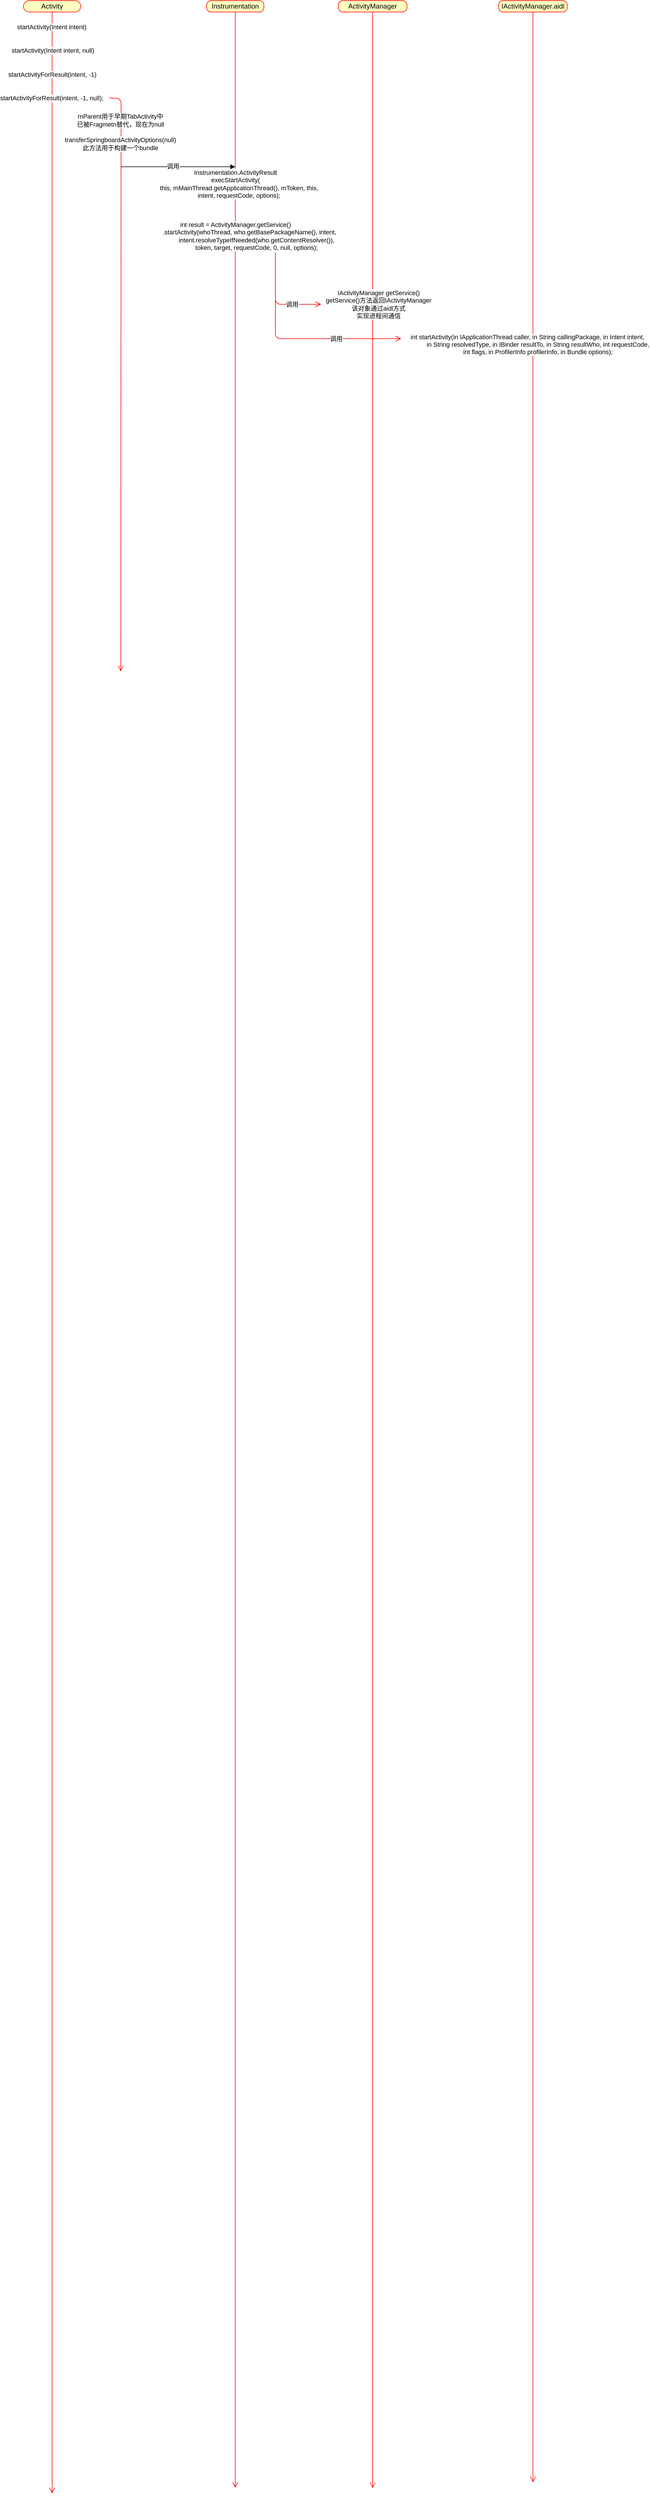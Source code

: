 <mxfile version="14.2.7" type="github">
  <diagram id="G5Kt_b3lf7kuvZUHSfS1" name="第 1 页">
    <mxGraphModel dx="813" dy="435" grid="1" gridSize="10" guides="1" tooltips="1" connect="1" arrows="1" fold="1" page="1" pageScale="1" pageWidth="827" pageHeight="1169" math="0" shadow="0">
      <root>
        <mxCell id="0" />
        <mxCell id="1" parent="0" />
        <mxCell id="1GY_MsvZjYIFGP0ohTMt-1" value="Activity" style="rounded=1;whiteSpace=wrap;html=1;arcSize=50;fontColor=#000000;fillColor=#ffffc0;strokeColor=#ff0000;" vertex="1" parent="1">
          <mxGeometry x="110" y="230" width="100" height="20" as="geometry" />
        </mxCell>
        <mxCell id="1GY_MsvZjYIFGP0ohTMt-2" value="" style="edgeStyle=orthogonalEdgeStyle;html=1;verticalAlign=bottom;endArrow=open;endSize=8;strokeColor=#ff0000;" edge="1" source="1GY_MsvZjYIFGP0ohTMt-1" parent="1">
          <mxGeometry relative="1" as="geometry">
            <mxPoint x="160" y="4580" as="targetPoint" />
            <Array as="points">
              <mxPoint x="160" y="4071" />
            </Array>
          </mxGeometry>
        </mxCell>
        <mxCell id="1GY_MsvZjYIFGP0ohTMt-3" value="startActivity(Intent intent)" style="edgeLabel;html=1;align=center;verticalAlign=middle;resizable=0;points=[];" vertex="1" connectable="0" parent="1GY_MsvZjYIFGP0ohTMt-2">
          <mxGeometry x="-0.988" y="-1" relative="1" as="geometry">
            <mxPoint as="offset" />
          </mxGeometry>
        </mxCell>
        <mxCell id="1GY_MsvZjYIFGP0ohTMt-4" value="startActivity(Intent intent, null)" style="edgeLabel;html=1;align=center;verticalAlign=middle;resizable=0;points=[];" vertex="1" connectable="0" parent="1GY_MsvZjYIFGP0ohTMt-2">
          <mxGeometry x="-0.969" y="1" relative="1" as="geometry">
            <mxPoint as="offset" />
          </mxGeometry>
        </mxCell>
        <mxCell id="1GY_MsvZjYIFGP0ohTMt-5" value="startActivityForResult(intent, -1)" style="edgeLabel;html=1;align=center;verticalAlign=middle;resizable=0;points=[];" vertex="1" connectable="0" parent="1GY_MsvZjYIFGP0ohTMt-2">
          <mxGeometry x="-0.95" relative="1" as="geometry">
            <mxPoint as="offset" />
          </mxGeometry>
        </mxCell>
        <mxCell id="1GY_MsvZjYIFGP0ohTMt-6" value="startActivityForResult(intent, -1, null);" style="edgeLabel;html=1;align=center;verticalAlign=middle;resizable=0;points=[];" vertex="1" connectable="0" parent="1GY_MsvZjYIFGP0ohTMt-2">
          <mxGeometry x="-0.931" y="-1" relative="1" as="geometry">
            <mxPoint as="offset" />
          </mxGeometry>
        </mxCell>
        <mxCell id="1GY_MsvZjYIFGP0ohTMt-8" value="" style="edgeStyle=orthogonalEdgeStyle;html=1;verticalAlign=bottom;endArrow=open;endSize=8;strokeColor=#ff0000;" edge="1" parent="1">
          <mxGeometry relative="1" as="geometry">
            <mxPoint x="280" y="1400.571" as="targetPoint" />
            <mxPoint x="260" y="400" as="sourcePoint" />
          </mxGeometry>
        </mxCell>
        <mxCell id="1GY_MsvZjYIFGP0ohTMt-45" value="mParent用于早期TabActivity中&lt;br&gt;已被Fragmetn替代，现在为null" style="edgeLabel;html=1;align=center;verticalAlign=middle;resizable=0;points=[];" vertex="1" connectable="0" parent="1GY_MsvZjYIFGP0ohTMt-8">
          <mxGeometry x="-0.884" y="-2" relative="1" as="geometry">
            <mxPoint as="offset" />
          </mxGeometry>
        </mxCell>
        <mxCell id="1GY_MsvZjYIFGP0ohTMt-46" value="transferSpringboardActivityOptions(null)&lt;br&gt;此方法用于构建一个bundle" style="edgeLabel;html=1;align=center;verticalAlign=middle;resizable=0;points=[];" vertex="1" connectable="0" parent="1GY_MsvZjYIFGP0ohTMt-8">
          <mxGeometry x="-0.805" y="-2" relative="1" as="geometry">
            <mxPoint as="offset" />
          </mxGeometry>
        </mxCell>
        <mxCell id="1GY_MsvZjYIFGP0ohTMt-15" value="Instrumentation" style="rounded=1;whiteSpace=wrap;html=1;arcSize=40;fontColor=#000000;fillColor=#ffffc0;strokeColor=#ff0000;" vertex="1" parent="1">
          <mxGeometry x="430" y="230" width="100" height="20" as="geometry" />
        </mxCell>
        <mxCell id="1GY_MsvZjYIFGP0ohTMt-16" value="" style="edgeStyle=orthogonalEdgeStyle;html=1;verticalAlign=bottom;endArrow=open;endSize=8;strokeColor=#ff0000;" edge="1" source="1GY_MsvZjYIFGP0ohTMt-15" parent="1">
          <mxGeometry relative="1" as="geometry">
            <mxPoint x="480" y="4570.4" as="targetPoint" />
          </mxGeometry>
        </mxCell>
        <mxCell id="1GY_MsvZjYIFGP0ohTMt-18" value="&lt;pre style=&quot;background-color: #2b2b2b ; color: #a9b7c6 ; font-family: &amp;#34;consolas&amp;#34; , monospace ; font-size: 13.5pt&quot;&gt;&lt;br&gt;&lt;/pre&gt;" style="edgeLabel;html=1;align=center;verticalAlign=middle;resizable=0;points=[];" vertex="1" connectable="0" parent="1GY_MsvZjYIFGP0ohTMt-16">
          <mxGeometry x="-0.875" y="-1" relative="1" as="geometry">
            <mxPoint as="offset" />
          </mxGeometry>
        </mxCell>
        <mxCell id="1GY_MsvZjYIFGP0ohTMt-19" value="&lt;pre style=&quot;background-color: rgb(43 , 43 , 43) ; color: rgb(169 , 183 , 198) ; font-family: &amp;#34;consolas&amp;#34; , monospace ; font-size: 13.5pt&quot;&gt;&lt;br&gt;&lt;/pre&gt;" style="edgeLabel;html=1;align=center;verticalAlign=middle;resizable=0;points=[];" vertex="1" connectable="0" parent="1GY_MsvZjYIFGP0ohTMt-16">
          <mxGeometry x="-0.875" y="1" relative="1" as="geometry">
            <mxPoint as="offset" />
          </mxGeometry>
        </mxCell>
        <mxCell id="1GY_MsvZjYIFGP0ohTMt-20" value="&lt;span style=&quot;font-size: 11px&quot;&gt;Instrumentation.ActivityResult&lt;/span&gt;&lt;div&gt;&lt;span style=&quot;font-size: 11px&quot;&gt;execStartActivity(&lt;/span&gt;&lt;/div&gt;&lt;div&gt;&lt;span style=&quot;font-size: 11px&quot;&gt;&amp;nbsp; &amp;nbsp; this, mMainThread.getApplicationThread(), mToken, this,&lt;/span&gt;&lt;/div&gt;&lt;div&gt;&lt;span style=&quot;font-size: 11px&quot;&gt;&amp;nbsp; &amp;nbsp; intent, requestCode, options);&lt;/span&gt;&lt;/div&gt;" style="edgeLabel;html=1;align=center;verticalAlign=middle;resizable=0;points=[];" vertex="1" connectable="0" parent="1GY_MsvZjYIFGP0ohTMt-16">
          <mxGeometry x="-0.875" relative="1" as="geometry">
            <mxPoint y="30" as="offset" />
          </mxGeometry>
        </mxCell>
        <mxCell id="1GY_MsvZjYIFGP0ohTMt-32" value="&lt;div&gt;&lt;span style=&quot;font-size: 11px&quot;&gt;int result = ActivityManager.getService()&lt;/span&gt;&lt;/div&gt;&lt;div&gt;&lt;span style=&quot;font-size: 11px&quot;&gt;&amp;nbsp; &amp;nbsp; &amp;nbsp; &amp;nbsp; &amp;nbsp; &amp;nbsp; &amp;nbsp; &amp;nbsp; .startActivity(whoThread, who.getBasePackageName(), intent,&lt;/span&gt;&lt;/div&gt;&lt;div&gt;&lt;span style=&quot;font-size: 11px&quot;&gt;&amp;nbsp; &amp;nbsp; &amp;nbsp; &amp;nbsp; &amp;nbsp; &amp;nbsp; &amp;nbsp; &amp;nbsp; &amp;nbsp; &amp;nbsp; &amp;nbsp; &amp;nbsp; intent.resolveTypeIfNeeded(who.getContentResolver()),&lt;/span&gt;&lt;/div&gt;&lt;div&gt;&lt;span style=&quot;font-size: 11px&quot;&gt;&amp;nbsp; &amp;nbsp; &amp;nbsp; &amp;nbsp; &amp;nbsp; &amp;nbsp; &amp;nbsp; &amp;nbsp; &amp;nbsp; &amp;nbsp; &amp;nbsp; &amp;nbsp; token, target, requestCode, 0, null, options);&lt;/span&gt;&lt;/div&gt;" style="edgeLabel;html=1;align=center;verticalAlign=middle;resizable=0;points=[];" vertex="1" connectable="0" parent="1GY_MsvZjYIFGP0ohTMt-16">
          <mxGeometry x="-0.819" relative="1" as="geometry">
            <mxPoint as="offset" />
          </mxGeometry>
        </mxCell>
        <mxCell id="1GY_MsvZjYIFGP0ohTMt-21" value="ActivityManager" style="rounded=1;whiteSpace=wrap;html=1;arcSize=40;fontColor=#000000;fillColor=#ffffc0;strokeColor=#ff0000;" vertex="1" parent="1">
          <mxGeometry x="660" y="230" width="120" height="20" as="geometry" />
        </mxCell>
        <mxCell id="1GY_MsvZjYIFGP0ohTMt-22" value="" style="edgeStyle=orthogonalEdgeStyle;html=1;verticalAlign=bottom;endArrow=open;endSize=8;strokeColor=#ff0000;" edge="1" source="1GY_MsvZjYIFGP0ohTMt-21" parent="1">
          <mxGeometry relative="1" as="geometry">
            <mxPoint x="720" y="4570.8" as="targetPoint" />
          </mxGeometry>
        </mxCell>
        <mxCell id="1GY_MsvZjYIFGP0ohTMt-28" value="IActivityManager getService()&lt;br&gt;getService()方法返回IActivityManager&lt;br&gt;该对象通过aidl方式&lt;br&gt;实现进程间通信" style="edgeLabel;html=1;align=center;verticalAlign=middle;resizable=0;points=[];" vertex="1" connectable="0" parent="1GY_MsvZjYIFGP0ohTMt-22">
          <mxGeometry x="-0.821" relative="1" as="geometry">
            <mxPoint x="10" y="123.14" as="offset" />
          </mxGeometry>
        </mxCell>
        <mxCell id="1GY_MsvZjYIFGP0ohTMt-25" value="" style="endArrow=block;endFill=1;endSize=6;html=1;" edge="1" parent="1">
          <mxGeometry width="100" relative="1" as="geometry">
            <mxPoint x="280" y="520" as="sourcePoint" />
            <mxPoint x="480" y="520" as="targetPoint" />
          </mxGeometry>
        </mxCell>
        <mxCell id="1GY_MsvZjYIFGP0ohTMt-26" value="调用" style="edgeLabel;html=1;align=center;verticalAlign=middle;resizable=0;points=[];" vertex="1" connectable="0" parent="1GY_MsvZjYIFGP0ohTMt-25">
          <mxGeometry x="-0.09" y="1" relative="1" as="geometry">
            <mxPoint as="offset" />
          </mxGeometry>
        </mxCell>
        <mxCell id="1GY_MsvZjYIFGP0ohTMt-29" value="IActivityManager.aidl" style="rounded=1;whiteSpace=wrap;html=1;arcSize=40;fontColor=#000000;fillColor=#ffffc0;strokeColor=#ff0000;" vertex="1" parent="1">
          <mxGeometry x="940" y="230" width="120" height="20" as="geometry" />
        </mxCell>
        <mxCell id="1GY_MsvZjYIFGP0ohTMt-30" value="" style="edgeStyle=orthogonalEdgeStyle;html=1;verticalAlign=bottom;endArrow=open;endSize=8;strokeColor=#ff0000;" edge="1" source="1GY_MsvZjYIFGP0ohTMt-29" parent="1">
          <mxGeometry relative="1" as="geometry">
            <mxPoint x="1000" y="4560.571" as="targetPoint" />
          </mxGeometry>
        </mxCell>
        <mxCell id="1GY_MsvZjYIFGP0ohTMt-42" value="&lt;pre style=&quot;background-color: #2b2b2b ; color: #a9b7c6 ; font-family: &amp;#34;consolas&amp;#34; , monospace ; font-size: 13.5pt&quot;&gt;&lt;br&gt;&lt;/pre&gt;" style="edgeLabel;html=1;align=center;verticalAlign=middle;resizable=0;points=[];" vertex="1" connectable="0" parent="1GY_MsvZjYIFGP0ohTMt-30">
          <mxGeometry x="-0.727" y="-3" relative="1" as="geometry">
            <mxPoint as="offset" />
          </mxGeometry>
        </mxCell>
        <mxCell id="1GY_MsvZjYIFGP0ohTMt-43" value="&lt;div&gt;&lt;span style=&quot;font-size: 11px&quot;&gt;int startActivity(in IApplicationThread caller, in String callingPackage, in Intent intent,&lt;/span&gt;&lt;/div&gt;&lt;div&gt;&lt;span style=&quot;font-size: 11px&quot;&gt;&amp;nbsp; &amp;nbsp; &amp;nbsp; &amp;nbsp; &amp;nbsp; &amp;nbsp; in String resolvedType, in IBinder resultTo, in String resultWho, int requestCode,&lt;/span&gt;&lt;/div&gt;&lt;div&gt;&lt;span style=&quot;font-size: 11px&quot;&gt;&amp;nbsp; &amp;nbsp; &amp;nbsp; &amp;nbsp; &amp;nbsp; &amp;nbsp; int flags, in ProfilerInfo profilerInfo, in Bundle options);&lt;/span&gt;&lt;/div&gt;" style="edgeLabel;html=1;align=center;verticalAlign=middle;resizable=0;points=[];" vertex="1" connectable="0" parent="1GY_MsvZjYIFGP0ohTMt-30">
          <mxGeometry x="-0.728" y="-3" relative="1" as="geometry">
            <mxPoint x="-7" y="-6.29" as="offset" />
          </mxGeometry>
        </mxCell>
        <mxCell id="1GY_MsvZjYIFGP0ohTMt-34" value="" style="edgeStyle=orthogonalEdgeStyle;html=1;verticalAlign=bottom;endArrow=open;endSize=8;strokeColor=#ff0000;" edge="1" parent="1">
          <mxGeometry relative="1" as="geometry">
            <mxPoint x="630" y="760" as="targetPoint" />
            <mxPoint x="550" y="670" as="sourcePoint" />
            <Array as="points">
              <mxPoint x="550" y="760" />
            </Array>
          </mxGeometry>
        </mxCell>
        <mxCell id="1GY_MsvZjYIFGP0ohTMt-36" value="调用" style="edgeLabel;html=1;align=center;verticalAlign=middle;resizable=0;points=[];" vertex="1" connectable="0" parent="1GY_MsvZjYIFGP0ohTMt-34">
          <mxGeometry x="0.401" relative="1" as="geometry">
            <mxPoint as="offset" />
          </mxGeometry>
        </mxCell>
        <mxCell id="1GY_MsvZjYIFGP0ohTMt-40" value="" style="edgeStyle=orthogonalEdgeStyle;html=1;verticalAlign=bottom;endArrow=open;endSize=8;strokeColor=#ff0000;" edge="1" parent="1">
          <mxGeometry relative="1" as="geometry">
            <mxPoint x="770" y="820" as="targetPoint" />
            <mxPoint x="550" y="740" as="sourcePoint" />
            <Array as="points">
              <mxPoint x="550" y="820" />
            </Array>
          </mxGeometry>
        </mxCell>
        <mxCell id="1GY_MsvZjYIFGP0ohTMt-41" value="调用" style="edgeLabel;html=1;align=center;verticalAlign=middle;resizable=0;points=[];" vertex="1" connectable="0" parent="1GY_MsvZjYIFGP0ohTMt-40">
          <mxGeometry x="0.236" relative="1" as="geometry">
            <mxPoint as="offset" />
          </mxGeometry>
        </mxCell>
      </root>
    </mxGraphModel>
  </diagram>
</mxfile>
